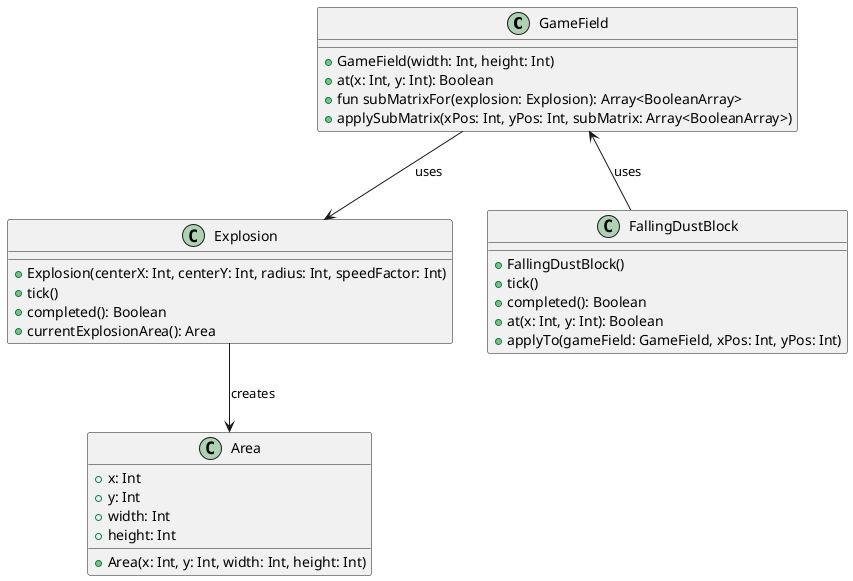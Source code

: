 @startuml
'https://plantuml.com/class-diagram

class GameField {
+ GameField(width: Int, height: Int)
+ at(x: Int, y: Int): Boolean
+ fun subMatrixFor(explosion: Explosion): Array<BooleanArray>
+ applySubMatrix(xPos: Int, yPos: Int, subMatrix: Array<BooleanArray>)
}

class Area {
+ x: Int
+ y: Int
+ width: Int
+ height: Int
+ Area(x: Int, y: Int, width: Int, height: Int)
}

class Explosion {
+ Explosion(centerX: Int, centerY: Int, radius: Int, speedFactor: Int)
+ tick()
+ completed(): Boolean
+ currentExplosionArea(): Area
}

class FallingDustBlock {
+ FallingDustBlock()
+ tick()
+ completed(): Boolean
+ at(x: Int, y: Int): Boolean
+ applyTo(gameField: GameField, xPos: Int, yPos: Int)
}


GameField --> Explosion: uses
Explosion --> Area: creates
GameField <-- FallingDustBlock: uses

@enduml